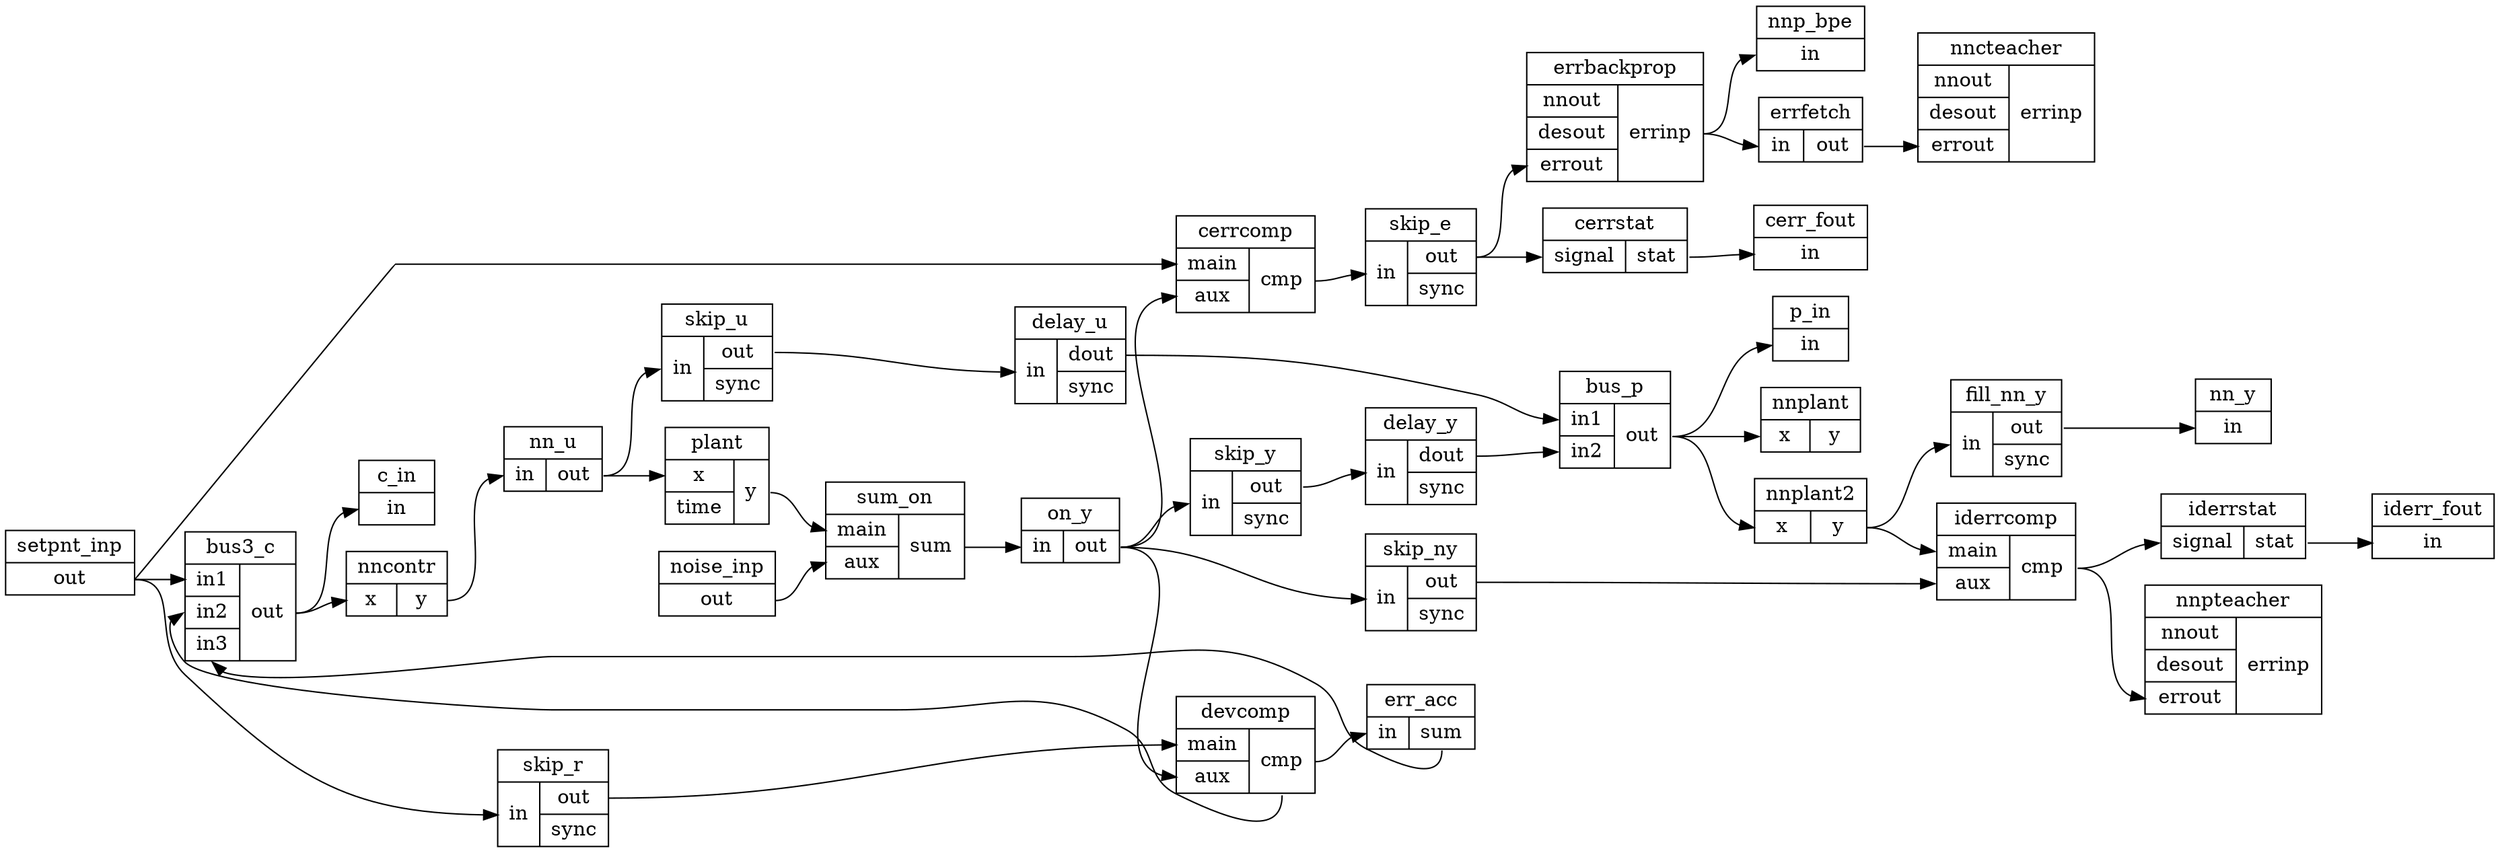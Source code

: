 digraph nncfl {
  graph [ rankdir = LR ] ;
  node [ shape = record ] ;

  setpnt_inp:out -> bus3_c:in1 ;
  setpnt_inp [
    label="setpnt_inp|{{<out>out}}"
  ] ;
  bus3_c [
    label="bus3_c|{{<in1>in1|<in2>in2|<in3>in3}|{<out>out}}"
  ] ;
  setpnt_inp:out -> skip_r:in ;
  skip_r [
    label="skip_r|{{<in>in}|{<out>out|<sync>sync}}"
  ] ;
  setpnt_inp:out -> cerrcomp:main ;
  cerrcomp [
    label="cerrcomp|{{<main>main|<aux>aux}|{<cmp>cmp}}"
  ] ;
  skip_r:out -> devcomp:main ;
  devcomp [
    label="devcomp|{{<main>main|<aux>aux}|{<cmp>cmp}}"
  ] ;
  devcomp:cmp -> bus3_c:in2 ;
  devcomp:cmp -> err_acc:in ;
  err_acc [
    label="err_acc|{{<in>in}|{<sum>sum}}"
  ] ;
  err_acc:sum -> bus3_c:in3 ;
  bus3_c:out -> nncontr:x ;
  nncontr [
    label="nncontr|{{<x>x}|{<y>y}}"
  ] ;
  bus3_c:out -> c_in:in ;
  c_in [
    label="c_in|{{<in>in}}"
  ] ;
  nncontr:y -> nn_u:in ;
  nn_u [
    label="nn_u|{{<in>in}|{<out>out}}"
  ] ;
  nn_u:out -> plant:x ;
  plant [
    label="plant|{{<x>x|<time>time}|{<y>y}}"
  ] ;
  plant:y -> sum_on:main ;
  sum_on [
    label="sum_on|{{<main>main|<aux>aux}|{<sum>sum}}"
  ] ;
  noise_inp:out -> sum_on:aux ;
  noise_inp [
    label="noise_inp|{{<out>out}}"
  ] ;
  sum_on:sum -> on_y:in ;
  on_y [
    label="on_y|{{<in>in}|{<out>out}}"
  ] ;
  on_y:out -> skip_y:in ;
  skip_y [
    label="skip_y|{{<in>in}|{<out>out|<sync>sync}}"
  ] ;
  nn_u:out -> skip_u:in ;
  skip_u [
    label="skip_u|{{<in>in}|{<out>out|<sync>sync}}"
  ] ;
  skip_y:out -> delay_y:in ;
  delay_y [
    label="delay_y|{{<in>in}|{<dout>dout|<sync>sync}}"
  ] ;
  skip_u:out -> delay_u:in ;
  delay_u [
    label="delay_u|{{<in>in}|{<dout>dout|<sync>sync}}"
  ] ;
  delay_u:dout -> bus_p:in1 ;
  bus_p [
    label="bus_p|{{<in1>in1|<in2>in2}|{<out>out}}"
  ] ;
  delay_y:dout -> bus_p:in2 ;
  bus_p:out -> nnplant:x ;
  nnplant [
    label="nnplant|{{<x>x}|{<y>y}}"
  ] ;
  bus_p:out -> nnplant2:x ;
  nnplant2 [
    label="nnplant2|{{<x>x}|{<y>y}}"
  ] ;
  bus_p:out -> p_in:in ;
  p_in [
    label="p_in|{{<in>in}}"
  ] ;
  cerrcomp:cmp -> skip_e:in ;
  skip_e [
    label="skip_e|{{<in>in}|{<out>out|<sync>sync}}"
  ] ;
  skip_e:out -> errbackprop:errout ;
  errbackprop [
    label="errbackprop|{{<nnout>nnout|<desout>desout|<errout>errout}|{<errinp>errinp}}"
  ] ;
  errbackprop:errinp -> nnp_bpe:in ;
  nnp_bpe [
    label="nnp_bpe|{{<in>in}}"
  ] ;
  errbackprop:errinp -> errfetch:in ;
  errfetch [
    label="errfetch|{{<in>in}|{<out>out}}"
  ] ;
  errfetch:out -> nncteacher:errout ;
  nncteacher [
    label="nncteacher|{{<nnout>nnout|<desout>desout|<errout>errout}|{<errinp>errinp}}"
  ] ;
  on_y:out -> skip_ny:in ;
  skip_ny [
    label="skip_ny|{{<in>in}|{<out>out|<sync>sync}}"
  ] ;
  skip_ny:out -> iderrcomp:aux ;
  iderrcomp [
    label="iderrcomp|{{<main>main|<aux>aux}|{<cmp>cmp}}"
  ] ;
  nnplant2:y -> iderrcomp:main ;
  iderrcomp:cmp -> iderrstat:signal ;
  iderrstat [
    label="iderrstat|{{<signal>signal}|{<stat>stat}}"
  ] ;
  iderrcomp:cmp -> nnpteacher:errout ;
  nnpteacher [
    label="nnpteacher|{{<nnout>nnout|<desout>desout|<errout>errout}|{<errinp>errinp}}"
  ] ;
  nnplant2:y -> fill_nn_y:in ;
  fill_nn_y [
    label="fill_nn_y|{{<in>in}|{<out>out|<sync>sync}}"
  ] ;
  fill_nn_y:out -> nn_y:in ;
  nn_y [
    label="nn_y|{{<in>in}}"
  ] ;
  on_y:out -> devcomp:aux ;
  on_y:out -> cerrcomp:aux ;
  skip_e:out -> cerrstat:signal ;
  cerrstat [
    label="cerrstat|{{<signal>signal}|{<stat>stat}}"
  ] ;
  cerrstat:stat -> cerr_fout:in ;
  cerr_fout [
    label="cerr_fout|{{<in>in}}"
  ] ;
  iderrstat:stat -> iderr_fout:in ;
  iderr_fout [
    label="iderr_fout|{{<in>in}}"
  ] ;
}
